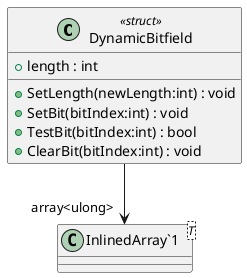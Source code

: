 @startuml
class DynamicBitfield <<struct>> {
    + length : int
    + SetLength(newLength:int) : void
    + SetBit(bitIndex:int) : void
    + TestBit(bitIndex:int) : bool
    + ClearBit(bitIndex:int) : void
}
class "InlinedArray`1"<T> {
}
DynamicBitfield --> "array<ulong>" "InlinedArray`1"
@enduml
